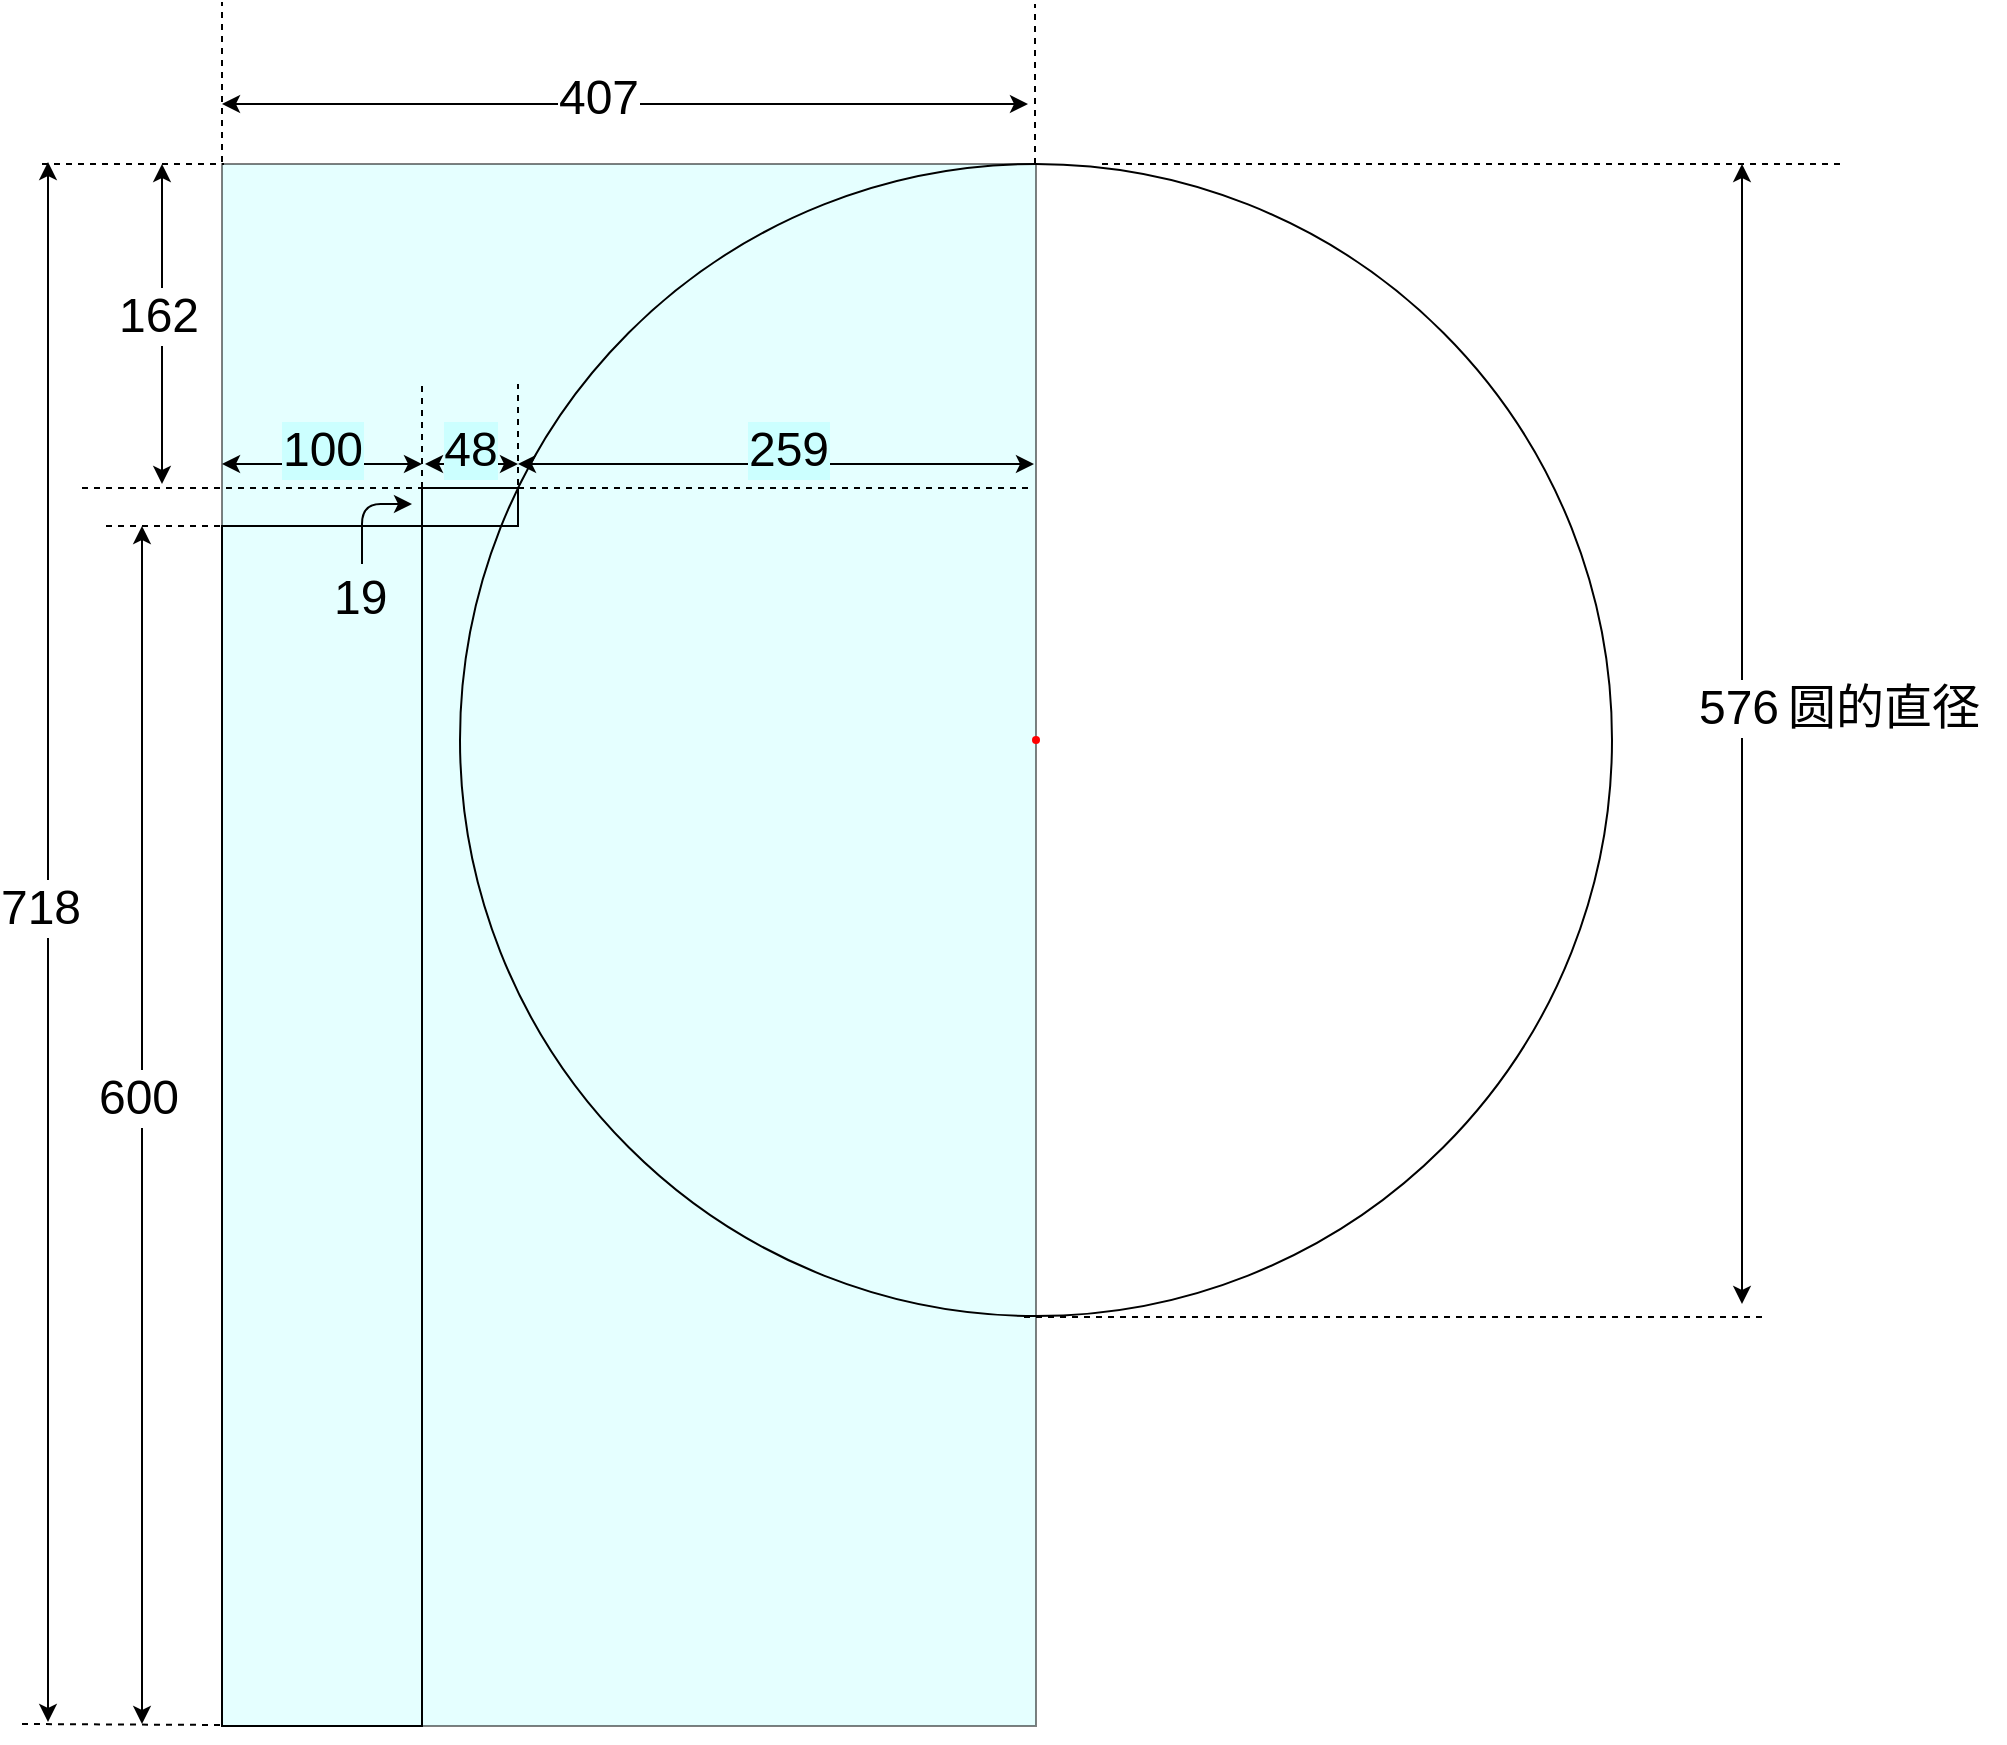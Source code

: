 <mxfile version="11.1.2" type="github"><diagram id="gGsUh1oPkcMboXSN9RTa" name="Page-1"><mxGraphModel dx="1488" dy="910" grid="1" gridSize="10" guides="1" tooltips="1" connect="1" arrows="1" fold="1" page="1" pageScale="1" pageWidth="827" pageHeight="1169" math="0" shadow="0"><root><mxCell id="0"/><mxCell id="1" parent="0"/><mxCell id="PUKr0CQeldxSvfjXEeWD-5" value="" style="rounded=0;whiteSpace=wrap;html=1;fillColor=#CCFFFF;opacity=50;" parent="1" vertex="1"><mxGeometry x="420" y="110" width="407" height="781" as="geometry"/></mxCell><mxCell id="PUKr0CQeldxSvfjXEeWD-1" value="" style="ellipse;whiteSpace=wrap;html=1;aspect=fixed;fillColor=none;" parent="1" vertex="1"><mxGeometry x="539" y="110" width="576" height="576" as="geometry"/></mxCell><mxCell id="PUKr0CQeldxSvfjXEeWD-4" value="" style="group" parent="1" vertex="1" connectable="0"><mxGeometry x="420" y="272" width="148" height="619" as="geometry"/></mxCell><mxCell id="PUKr0CQeldxSvfjXEeWD-2" value="" style="rounded=0;whiteSpace=wrap;html=1;fillColor=none;" parent="PUKr0CQeldxSvfjXEeWD-4" vertex="1"><mxGeometry x="100" width="48" height="19" as="geometry"/></mxCell><mxCell id="PUKr0CQeldxSvfjXEeWD-3" value="" style="rounded=0;whiteSpace=wrap;html=1;fillColor=none;" parent="PUKr0CQeldxSvfjXEeWD-4" vertex="1"><mxGeometry y="19" width="100" height="600" as="geometry"/></mxCell><mxCell id="rEEfUP3RpPW3ICjGbAtl-4" value="" style="endArrow=classic;html=1;fontSize=24;" edge="1" parent="PUKr0CQeldxSvfjXEeWD-4"><mxGeometry width="50" height="50" relative="1" as="geometry"><mxPoint x="70" y="38" as="sourcePoint"/><mxPoint x="95" y="8" as="targetPoint"/><Array as="points"><mxPoint x="70" y="8"/></Array></mxGeometry></mxCell><mxCell id="PUKr0CQeldxSvfjXEeWD-20" value="19" style="text;html=1;resizable=0;points=[];autosize=1;align=left;verticalAlign=top;spacingTop=-4;fontSize=24;" parent="PUKr0CQeldxSvfjXEeWD-4" vertex="1"><mxGeometry x="54" y="38" width="40" height="30" as="geometry"/></mxCell><mxCell id="PUKr0CQeldxSvfjXEeWD-7" value="" style="ellipse;whiteSpace=wrap;html=1;aspect=fixed;fillColor=#FF0000;strokeColor=none;" parent="1" vertex="1"><mxGeometry x="825" y="396" width="4" height="4" as="geometry"/></mxCell><mxCell id="PUKr0CQeldxSvfjXEeWD-8" value="" style="endArrow=none;dashed=1;html=1;" parent="1" edge="1"><mxGeometry width="50" height="50" relative="1" as="geometry"><mxPoint x="568" y="272" as="sourcePoint"/><mxPoint x="826" y="272" as="targetPoint"/></mxGeometry></mxCell><mxCell id="PUKr0CQeldxSvfjXEeWD-9" value="" style="endArrow=classic;startArrow=classic;html=1;" parent="1" edge="1"><mxGeometry width="50" height="50" relative="1" as="geometry"><mxPoint x="333" y="109" as="sourcePoint"/><mxPoint x="333" y="889" as="targetPoint"/></mxGeometry></mxCell><mxCell id="PUKr0CQeldxSvfjXEeWD-12" value="718" style="text;html=1;resizable=0;points=[];align=center;verticalAlign=middle;labelBackgroundColor=#ffffff;fontSize=24;" parent="PUKr0CQeldxSvfjXEeWD-9" vertex="1" connectable="0"><mxGeometry x="-0.042" y="-6" relative="1" as="geometry"><mxPoint x="2" y="-1" as="offset"/></mxGeometry></mxCell><mxCell id="PUKr0CQeldxSvfjXEeWD-10" value="" style="endArrow=none;dashed=1;html=1;" parent="1" edge="1"><mxGeometry width="50" height="50" relative="1" as="geometry"><mxPoint x="330" y="110" as="sourcePoint"/><mxPoint x="421" y="110" as="targetPoint"/></mxGeometry></mxCell><mxCell id="PUKr0CQeldxSvfjXEeWD-11" value="" style="endArrow=none;dashed=1;html=1;" parent="1" edge="1"><mxGeometry width="50" height="50" relative="1" as="geometry"><mxPoint x="320" y="890" as="sourcePoint"/><mxPoint x="420" y="890.5" as="targetPoint"/></mxGeometry></mxCell><mxCell id="PUKr0CQeldxSvfjXEeWD-13" value="" style="endArrow=none;dashed=1;html=1;" parent="1" edge="1"><mxGeometry width="50" height="50" relative="1" as="geometry"><mxPoint x="362" y="291" as="sourcePoint"/><mxPoint x="423" y="291" as="targetPoint"/></mxGeometry></mxCell><mxCell id="PUKr0CQeldxSvfjXEeWD-14" value="" style="endArrow=classic;startArrow=classic;html=1;" parent="1" edge="1"><mxGeometry width="50" height="50" relative="1" as="geometry"><mxPoint x="380" y="291" as="sourcePoint"/><mxPoint x="380" y="890" as="targetPoint"/></mxGeometry></mxCell><mxCell id="PUKr0CQeldxSvfjXEeWD-15" value="600" style="text;html=1;resizable=0;points=[];align=center;verticalAlign=middle;labelBackgroundColor=#ffffff;fontSize=24;" parent="PUKr0CQeldxSvfjXEeWD-14" vertex="1" connectable="0"><mxGeometry x="-0.042" y="-6" relative="1" as="geometry"><mxPoint x="4" y="-1" as="offset"/></mxGeometry></mxCell><mxCell id="PUKr0CQeldxSvfjXEeWD-16" value="" style="endArrow=none;dashed=1;html=1;entryX=0.25;entryY=0;entryDx=0;entryDy=0;" parent="1" target="PUKr0CQeldxSvfjXEeWD-2" edge="1"><mxGeometry width="50" height="50" relative="1" as="geometry"><mxPoint x="350" y="272" as="sourcePoint"/><mxPoint x="441" y="272" as="targetPoint"/></mxGeometry></mxCell><mxCell id="PUKr0CQeldxSvfjXEeWD-17" value="" style="endArrow=classic;startArrow=classic;html=1;" parent="1" edge="1"><mxGeometry width="50" height="50" relative="1" as="geometry"><mxPoint x="390" y="110" as="sourcePoint"/><mxPoint x="390" y="270" as="targetPoint"/></mxGeometry></mxCell><mxCell id="PUKr0CQeldxSvfjXEeWD-18" value="162" style="text;html=1;resizable=0;points=[];align=center;verticalAlign=middle;labelBackgroundColor=#ffffff;fontSize=24;" parent="PUKr0CQeldxSvfjXEeWD-17" vertex="1" connectable="0"><mxGeometry x="-0.042" y="-6" relative="1" as="geometry"><mxPoint x="4" y="-1" as="offset"/></mxGeometry></mxCell><mxCell id="PUKr0CQeldxSvfjXEeWD-21" value="" style="endArrow=none;dashed=1;html=1;" parent="1" edge="1"><mxGeometry width="50" height="50" relative="1" as="geometry"><mxPoint x="860" y="110" as="sourcePoint"/><mxPoint x="1230" y="110" as="targetPoint"/></mxGeometry></mxCell><mxCell id="PUKr0CQeldxSvfjXEeWD-22" value="" style="endArrow=none;dashed=1;html=1;" parent="1" edge="1"><mxGeometry width="50" height="50" relative="1" as="geometry"><mxPoint x="821" y="686.5" as="sourcePoint"/><mxPoint x="1191" y="686.5" as="targetPoint"/></mxGeometry></mxCell><mxCell id="PUKr0CQeldxSvfjXEeWD-23" value="" style="endArrow=classic;startArrow=classic;html=1;" parent="1" edge="1"><mxGeometry width="50" height="50" relative="1" as="geometry"><mxPoint x="1180" y="110" as="sourcePoint"/><mxPoint x="1180" y="680" as="targetPoint"/></mxGeometry></mxCell><mxCell id="PUKr0CQeldxSvfjXEeWD-24" value="576" style="text;html=1;resizable=0;points=[];align=center;verticalAlign=middle;labelBackgroundColor=#ffffff;fontSize=24;" parent="PUKr0CQeldxSvfjXEeWD-23" vertex="1" connectable="0"><mxGeometry x="-0.042" y="-6" relative="1" as="geometry"><mxPoint x="4" y="-1" as="offset"/></mxGeometry></mxCell><mxCell id="PUKr0CQeldxSvfjXEeWD-25" value="圆的直径" style="text;html=1;resizable=0;points=[];autosize=1;align=left;verticalAlign=top;spacingTop=-4;fontSize=24;" parent="1" vertex="1"><mxGeometry x="1201" y="365" width="110" height="30" as="geometry"/></mxCell><mxCell id="PUKr0CQeldxSvfjXEeWD-28" value="" style="endArrow=none;dashed=1;html=1;fontSize=24;" parent="1" edge="1"><mxGeometry width="50" height="50" relative="1" as="geometry"><mxPoint x="420" y="109" as="sourcePoint"/><mxPoint x="420" y="29" as="targetPoint"/></mxGeometry></mxCell><mxCell id="PUKr0CQeldxSvfjXEeWD-29" value="" style="endArrow=none;dashed=1;html=1;fontSize=24;" parent="1" edge="1"><mxGeometry width="50" height="50" relative="1" as="geometry"><mxPoint x="826.5" y="110" as="sourcePoint"/><mxPoint x="826.5" y="30" as="targetPoint"/></mxGeometry></mxCell><mxCell id="PUKr0CQeldxSvfjXEeWD-30" value="" style="endArrow=classic;startArrow=classic;html=1;fontSize=24;" parent="1" edge="1"><mxGeometry width="50" height="50" relative="1" as="geometry"><mxPoint x="420" y="80" as="sourcePoint"/><mxPoint x="823" y="80" as="targetPoint"/></mxGeometry></mxCell><mxCell id="PUKr0CQeldxSvfjXEeWD-31" value="407" style="text;html=1;resizable=0;points=[];align=center;verticalAlign=middle;labelBackgroundColor=#ffffff;fontSize=24;" parent="PUKr0CQeldxSvfjXEeWD-30" vertex="1" connectable="0"><mxGeometry x="-0.141" y="3" relative="1" as="geometry"><mxPoint x="15" as="offset"/></mxGeometry></mxCell><mxCell id="rEEfUP3RpPW3ICjGbAtl-1" value="" style="endArrow=none;dashed=1;html=1;fontSize=24;" edge="1" parent="1"><mxGeometry width="50" height="50" relative="1" as="geometry"><mxPoint x="520" y="272" as="sourcePoint"/><mxPoint x="520" y="220" as="targetPoint"/></mxGeometry></mxCell><mxCell id="rEEfUP3RpPW3ICjGbAtl-2" value="" style="endArrow=none;dashed=1;html=1;fontSize=24;" edge="1" parent="1"><mxGeometry width="50" height="50" relative="1" as="geometry"><mxPoint x="568" y="276.5" as="sourcePoint"/><mxPoint x="568" y="220" as="targetPoint"/></mxGeometry></mxCell><mxCell id="rEEfUP3RpPW3ICjGbAtl-5" value="" style="endArrow=classic;startArrow=classic;html=1;fontSize=24;" edge="1" parent="1"><mxGeometry width="50" height="50" relative="1" as="geometry"><mxPoint x="420" y="260" as="sourcePoint"/><mxPoint x="520" y="260" as="targetPoint"/></mxGeometry></mxCell><mxCell id="rEEfUP3RpPW3ICjGbAtl-7" value="100" style="text;html=1;resizable=0;points=[];align=center;verticalAlign=middle;labelBackgroundColor=#CCFFFF;fontSize=24;" vertex="1" connectable="0" parent="rEEfUP3RpPW3ICjGbAtl-5"><mxGeometry x="0.081" y="-1" relative="1" as="geometry"><mxPoint x="-4.5" y="-8" as="offset"/></mxGeometry></mxCell><mxCell id="rEEfUP3RpPW3ICjGbAtl-8" value="" style="endArrow=classic;startArrow=classic;html=1;fontSize=24;" edge="1" parent="1"><mxGeometry width="50" height="50" relative="1" as="geometry"><mxPoint x="521.5" y="260" as="sourcePoint"/><mxPoint x="568" y="260" as="targetPoint"/></mxGeometry></mxCell><mxCell id="rEEfUP3RpPW3ICjGbAtl-9" value="48" style="text;html=1;resizable=0;points=[];align=center;verticalAlign=middle;labelBackgroundColor=#CCFFFF;fontSize=24;" vertex="1" connectable="0" parent="rEEfUP3RpPW3ICjGbAtl-8"><mxGeometry x="0.081" y="-1" relative="1" as="geometry"><mxPoint x="-2.5" y="-8" as="offset"/></mxGeometry></mxCell><mxCell id="rEEfUP3RpPW3ICjGbAtl-11" value="" style="endArrow=classic;startArrow=classic;html=1;fontSize=24;" edge="1" parent="1"><mxGeometry width="50" height="50" relative="1" as="geometry"><mxPoint x="568" y="260" as="sourcePoint"/><mxPoint x="826" y="260" as="targetPoint"/></mxGeometry></mxCell><mxCell id="rEEfUP3RpPW3ICjGbAtl-12" value="259" style="text;html=1;resizable=0;points=[];align=center;verticalAlign=middle;labelBackgroundColor=#CCFFFF;fontSize=24;" vertex="1" connectable="0" parent="rEEfUP3RpPW3ICjGbAtl-11"><mxGeometry x="0.081" y="-1" relative="1" as="geometry"><mxPoint x="-4.5" y="-8" as="offset"/></mxGeometry></mxCell></root></mxGraphModel></diagram></mxfile>